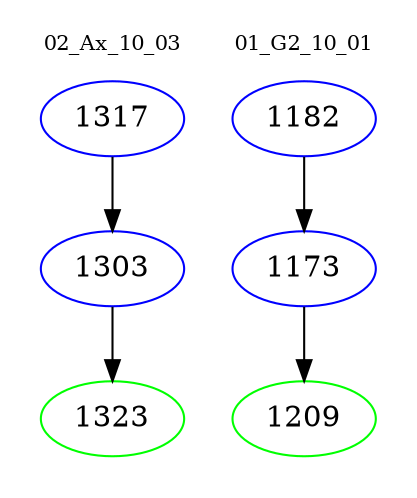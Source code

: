 digraph{
subgraph cluster_0 {
color = white
label = "02_Ax_10_03";
fontsize=10;
T0_1317 [label="1317", color="blue"]
T0_1317 -> T0_1303 [color="black"]
T0_1303 [label="1303", color="blue"]
T0_1303 -> T0_1323 [color="black"]
T0_1323 [label="1323", color="green"]
}
subgraph cluster_1 {
color = white
label = "01_G2_10_01";
fontsize=10;
T1_1182 [label="1182", color="blue"]
T1_1182 -> T1_1173 [color="black"]
T1_1173 [label="1173", color="blue"]
T1_1173 -> T1_1209 [color="black"]
T1_1209 [label="1209", color="green"]
}
}
